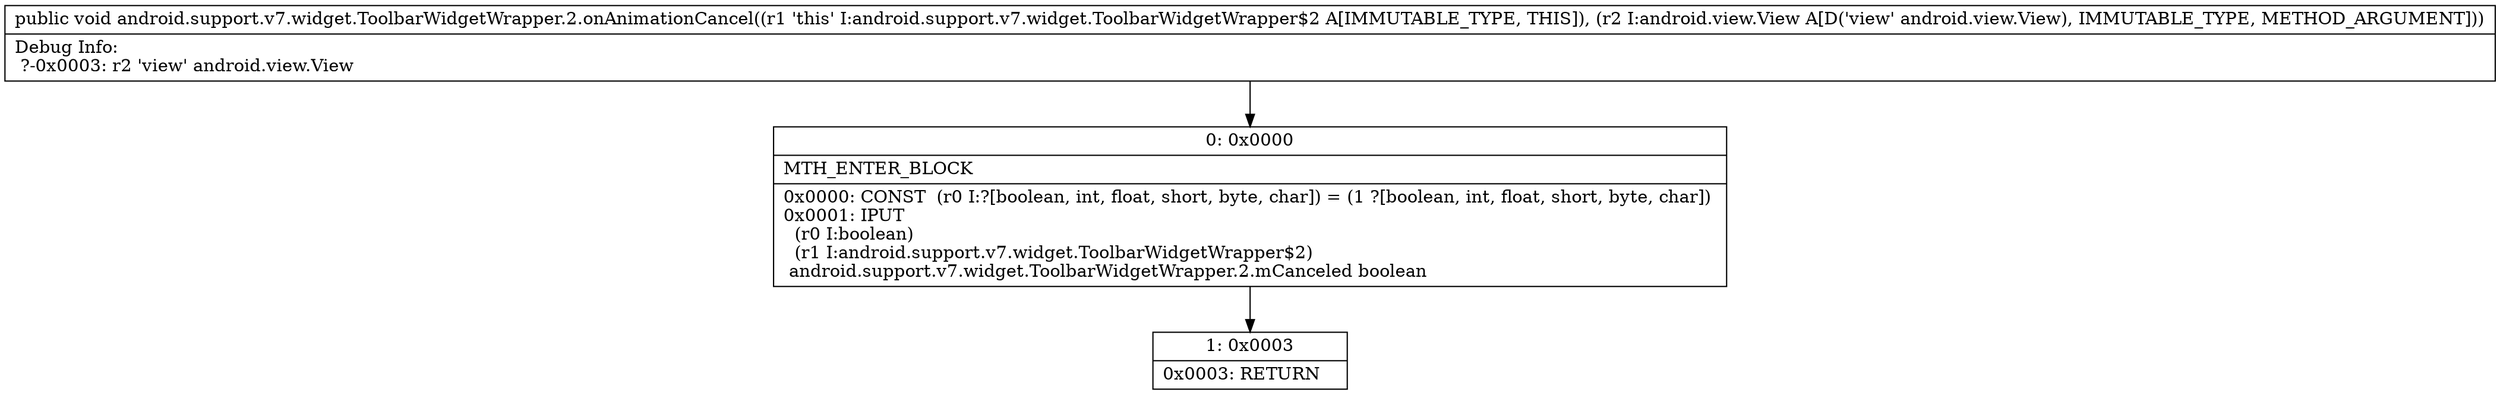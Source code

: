 digraph "CFG forandroid.support.v7.widget.ToolbarWidgetWrapper.2.onAnimationCancel(Landroid\/view\/View;)V" {
Node_0 [shape=record,label="{0\:\ 0x0000|MTH_ENTER_BLOCK\l|0x0000: CONST  (r0 I:?[boolean, int, float, short, byte, char]) = (1 ?[boolean, int, float, short, byte, char]) \l0x0001: IPUT  \l  (r0 I:boolean)\l  (r1 I:android.support.v7.widget.ToolbarWidgetWrapper$2)\l android.support.v7.widget.ToolbarWidgetWrapper.2.mCanceled boolean \l}"];
Node_1 [shape=record,label="{1\:\ 0x0003|0x0003: RETURN   \l}"];
MethodNode[shape=record,label="{public void android.support.v7.widget.ToolbarWidgetWrapper.2.onAnimationCancel((r1 'this' I:android.support.v7.widget.ToolbarWidgetWrapper$2 A[IMMUTABLE_TYPE, THIS]), (r2 I:android.view.View A[D('view' android.view.View), IMMUTABLE_TYPE, METHOD_ARGUMENT]))  | Debug Info:\l  ?\-0x0003: r2 'view' android.view.View\l}"];
MethodNode -> Node_0;
Node_0 -> Node_1;
}

